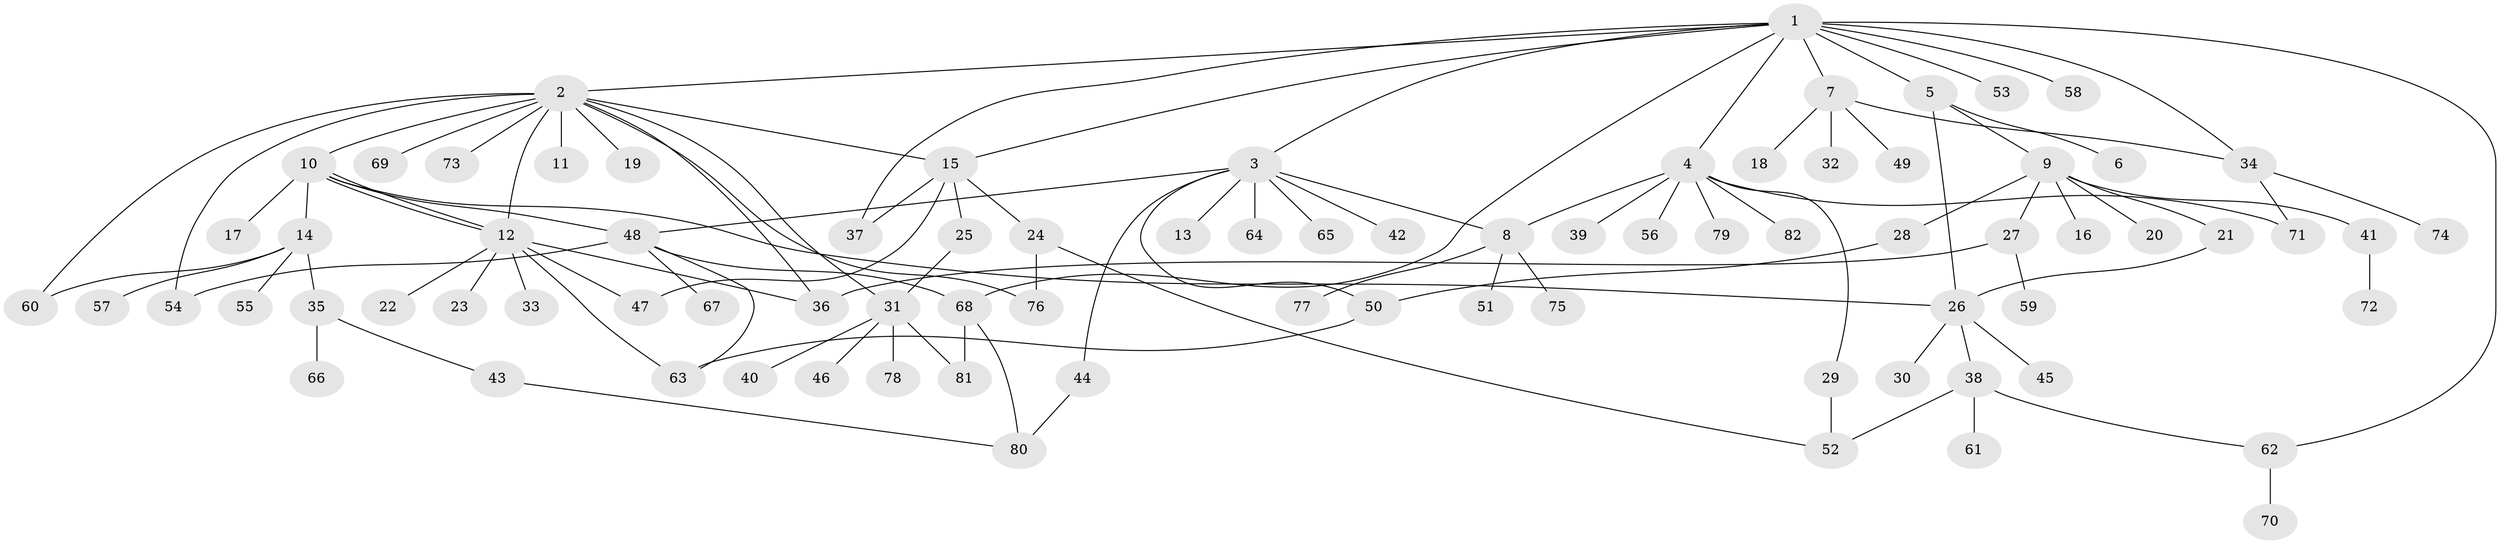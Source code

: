 // coarse degree distribution, {13: 0.01639344262295082, 17: 0.01639344262295082, 8: 0.03278688524590164, 7: 0.01639344262295082, 3: 0.13114754098360656, 4: 0.03278688524590164, 6: 0.04918032786885246, 1: 0.5573770491803278, 5: 0.04918032786885246, 2: 0.09836065573770492}
// Generated by graph-tools (version 1.1) at 2025/51/02/27/25 19:51:59]
// undirected, 82 vertices, 108 edges
graph export_dot {
graph [start="1"]
  node [color=gray90,style=filled];
  1;
  2;
  3;
  4;
  5;
  6;
  7;
  8;
  9;
  10;
  11;
  12;
  13;
  14;
  15;
  16;
  17;
  18;
  19;
  20;
  21;
  22;
  23;
  24;
  25;
  26;
  27;
  28;
  29;
  30;
  31;
  32;
  33;
  34;
  35;
  36;
  37;
  38;
  39;
  40;
  41;
  42;
  43;
  44;
  45;
  46;
  47;
  48;
  49;
  50;
  51;
  52;
  53;
  54;
  55;
  56;
  57;
  58;
  59;
  60;
  61;
  62;
  63;
  64;
  65;
  66;
  67;
  68;
  69;
  70;
  71;
  72;
  73;
  74;
  75;
  76;
  77;
  78;
  79;
  80;
  81;
  82;
  1 -- 2;
  1 -- 3;
  1 -- 4;
  1 -- 5;
  1 -- 7;
  1 -- 15;
  1 -- 34;
  1 -- 37;
  1 -- 53;
  1 -- 58;
  1 -- 62;
  1 -- 68;
  2 -- 10;
  2 -- 11;
  2 -- 12;
  2 -- 15;
  2 -- 19;
  2 -- 31;
  2 -- 36;
  2 -- 54;
  2 -- 60;
  2 -- 69;
  2 -- 73;
  2 -- 76;
  3 -- 8;
  3 -- 13;
  3 -- 42;
  3 -- 44;
  3 -- 48;
  3 -- 50;
  3 -- 64;
  3 -- 65;
  4 -- 8;
  4 -- 29;
  4 -- 39;
  4 -- 56;
  4 -- 71;
  4 -- 79;
  4 -- 82;
  5 -- 6;
  5 -- 9;
  5 -- 26;
  7 -- 18;
  7 -- 32;
  7 -- 34;
  7 -- 49;
  8 -- 51;
  8 -- 75;
  8 -- 77;
  9 -- 16;
  9 -- 20;
  9 -- 21;
  9 -- 27;
  9 -- 28;
  9 -- 41;
  10 -- 12;
  10 -- 12;
  10 -- 14;
  10 -- 17;
  10 -- 26;
  10 -- 48;
  12 -- 22;
  12 -- 23;
  12 -- 33;
  12 -- 36;
  12 -- 47;
  12 -- 63;
  14 -- 35;
  14 -- 55;
  14 -- 57;
  14 -- 60;
  15 -- 24;
  15 -- 25;
  15 -- 37;
  15 -- 47;
  21 -- 26;
  24 -- 52;
  24 -- 76;
  25 -- 31;
  26 -- 30;
  26 -- 38;
  26 -- 45;
  27 -- 36;
  27 -- 59;
  28 -- 50;
  29 -- 52;
  31 -- 40;
  31 -- 46;
  31 -- 78;
  31 -- 81;
  34 -- 71;
  34 -- 74;
  35 -- 43;
  35 -- 66;
  38 -- 52;
  38 -- 61;
  38 -- 62;
  41 -- 72;
  43 -- 80;
  44 -- 80;
  48 -- 54;
  48 -- 63;
  48 -- 67;
  48 -- 68;
  50 -- 63;
  62 -- 70;
  68 -- 80;
  68 -- 81;
}
